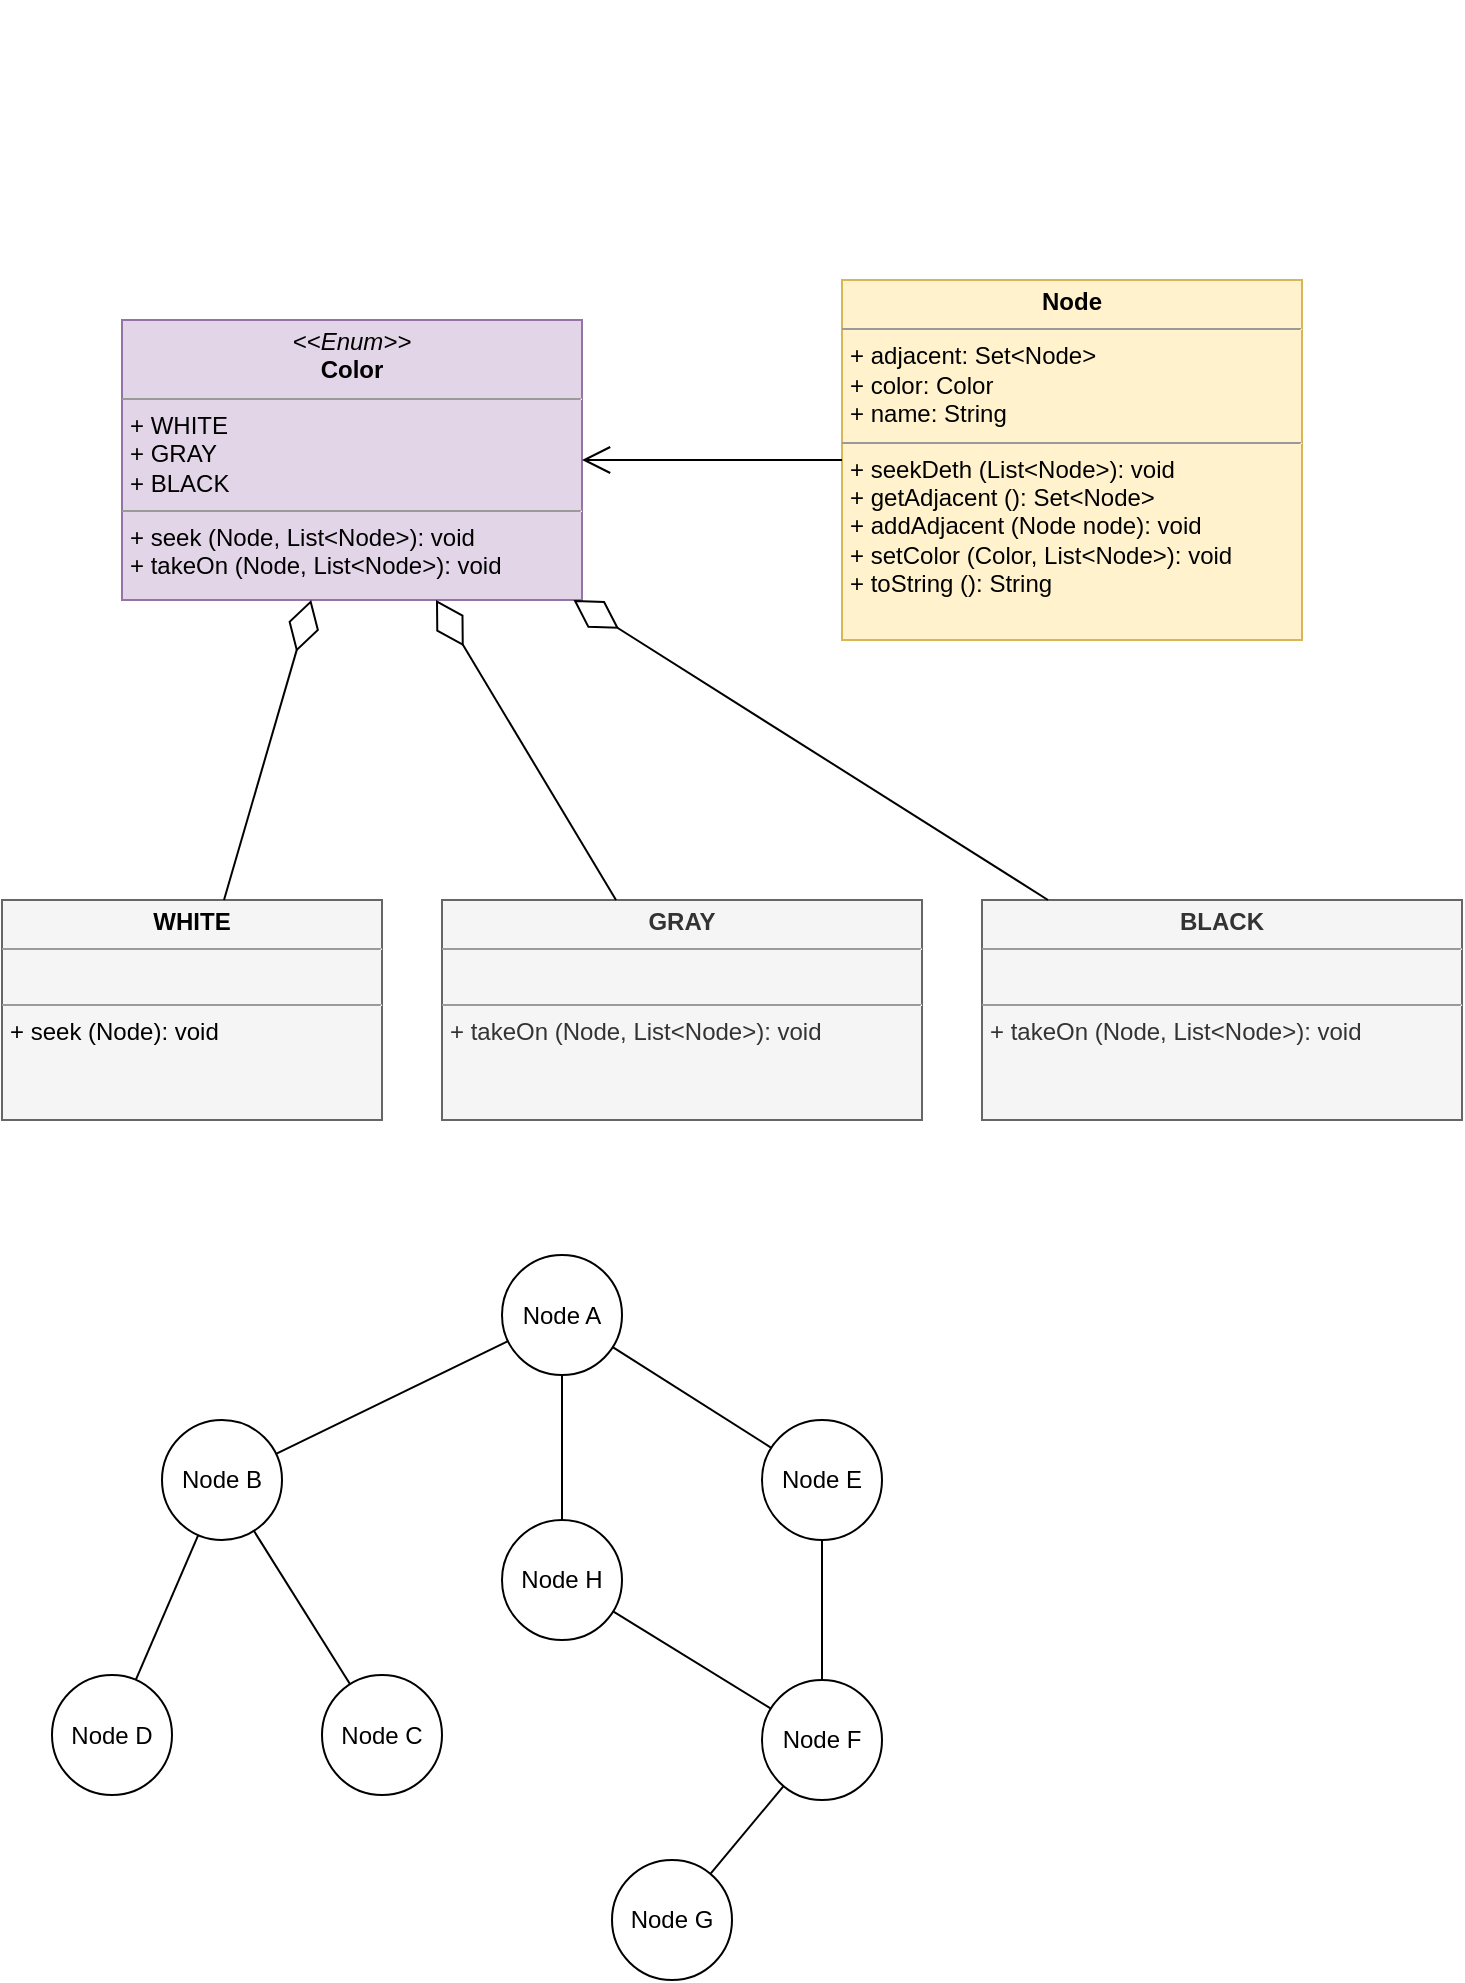 <mxfile version="20.4.0" type="device"><diagram id="MAE1O_GE0Nh3Xaj1hW1M" name="Page-1"><mxGraphModel dx="1422" dy="766" grid="1" gridSize="10" guides="1" tooltips="1" connect="1" arrows="1" fold="1" page="1" pageScale="1" pageWidth="850" pageHeight="1100" math="0" shadow="0"><root><mxCell id="0"/><mxCell id="1" parent="0"/><mxCell id="bB0QWYfTVtQCnlY02Otp-1" value="&lt;h1&gt;State Pattern With Enum&lt;/h1&gt;&lt;p&gt;Design Pattern com Java, Projeto Orientado a Objectos guiado por Padrões, Eduardo Guerra, 2013.&lt;/p&gt;" style="text;html=1;strokeColor=none;fillColor=none;spacing=5;spacingTop=-20;whiteSpace=wrap;overflow=hidden;rounded=0;fontColor=#FFFFFF;" parent="1" vertex="1"><mxGeometry x="30" y="20" width="610" height="90" as="geometry"/></mxCell><mxCell id="bB0QWYfTVtQCnlY02Otp-2" value="&lt;p style=&quot;margin:0px;margin-top:4px;text-align:center;&quot;&gt;&lt;i&gt;&amp;lt;&amp;lt;Enum&amp;gt;&amp;gt;&lt;/i&gt;&lt;br&gt;&lt;b&gt;Color&lt;/b&gt;&lt;/p&gt;&lt;hr size=&quot;1&quot;&gt;&lt;p style=&quot;margin:0px;margin-left:4px;&quot;&gt;+ WHITE&lt;br&gt;+ GRAY&lt;br&gt;+ BLACK&lt;/p&gt;&lt;hr size=&quot;1&quot;&gt;&lt;p style=&quot;margin:0px;margin-left:4px;&quot;&gt;+ seek (Node, List&amp;lt;Node&amp;gt;): void&lt;br&gt;+ takeOn (Node, List&amp;lt;Node&amp;gt;): void&lt;/p&gt;" style="verticalAlign=top;align=left;overflow=fill;fontSize=12;fontFamily=Helvetica;html=1;fillColor=#e1d5e7;strokeColor=#9673a6;fontColor=#000000;" parent="1" vertex="1"><mxGeometry x="90" y="170" width="230" height="140" as="geometry"/></mxCell><mxCell id="bB0QWYfTVtQCnlY02Otp-3" value="&lt;p style=&quot;margin:0px;margin-top:4px;text-align:center;&quot;&gt;&lt;b&gt;Node&lt;/b&gt;&lt;/p&gt;&lt;hr size=&quot;1&quot;&gt;&lt;p style=&quot;margin:0px;margin-left:4px;&quot;&gt;+ adjacent: Set&amp;lt;Node&amp;gt;&lt;br&gt;+ color: Color&lt;/p&gt;&lt;p style=&quot;margin:0px;margin-left:4px;&quot;&gt;+ name: String&lt;/p&gt;&lt;hr size=&quot;1&quot;&gt;&lt;p style=&quot;margin:0px;margin-left:4px;&quot;&gt;+ seekDeth (List&amp;lt;Node&amp;gt;): void&lt;br&gt;+ getAdjacent (): Set&amp;lt;Node&amp;gt;&lt;/p&gt;&lt;p style=&quot;margin:0px;margin-left:4px;&quot;&gt;+ addAdjacent (Node node): void&lt;/p&gt;&lt;p style=&quot;margin:0px;margin-left:4px;&quot;&gt;+ setColor (Color, List&amp;lt;Node&amp;gt;): void&lt;/p&gt;&lt;p style=&quot;margin:0px;margin-left:4px;&quot;&gt;+ toString (): String&lt;/p&gt;" style="verticalAlign=top;align=left;overflow=fill;fontSize=12;fontFamily=Helvetica;html=1;fillColor=#fff2cc;strokeColor=#d6b656;fontColor=#000000;" parent="1" vertex="1"><mxGeometry x="450" y="150" width="230" height="180" as="geometry"/></mxCell><mxCell id="bB0QWYfTVtQCnlY02Otp-5" value="" style="endArrow=open;endFill=1;endSize=12;html=1;rounded=0;" parent="1" source="bB0QWYfTVtQCnlY02Otp-3" target="bB0QWYfTVtQCnlY02Otp-2" edge="1"><mxGeometry width="160" relative="1" as="geometry"><mxPoint x="260" y="400" as="sourcePoint"/><mxPoint x="420" y="400" as="targetPoint"/></mxGeometry></mxCell><mxCell id="bB0QWYfTVtQCnlY02Otp-6" value="&lt;p style=&quot;margin:0px;margin-top:4px;text-align:center;&quot;&gt;&lt;b&gt;WHITE&lt;/b&gt;&lt;/p&gt;&lt;hr size=&quot;1&quot;&gt;&lt;p style=&quot;margin:0px;margin-left:4px;&quot;&gt;&lt;br&gt;&lt;/p&gt;&lt;hr size=&quot;1&quot;&gt;&lt;p style=&quot;margin:0px;margin-left:4px;&quot;&gt;+ seek (Node): void&lt;br&gt;&lt;/p&gt;" style="verticalAlign=top;align=left;overflow=fill;fontSize=12;fontFamily=Helvetica;html=1;fillColor=#f5f5f5;fontColor=#000000;strokeColor=#666666;" parent="1" vertex="1"><mxGeometry x="30" y="460" width="190" height="110" as="geometry"/></mxCell><mxCell id="bB0QWYfTVtQCnlY02Otp-8" value="&lt;p style=&quot;margin:0px;margin-top:4px;text-align:center;&quot;&gt;&lt;b&gt;GRAY&lt;/b&gt;&lt;/p&gt;&lt;hr size=&quot;1&quot;&gt;&lt;p style=&quot;margin:0px;margin-left:4px;&quot;&gt;&lt;br&gt;&lt;/p&gt;&lt;hr size=&quot;1&quot;&gt;&lt;p style=&quot;margin:0px;margin-left:4px;&quot;&gt;+ takeOn (Node, List&amp;lt;Node&amp;gt;): void&lt;br&gt;&lt;/p&gt;" style="verticalAlign=top;align=left;overflow=fill;fontSize=12;fontFamily=Helvetica;html=1;fillColor=#f5f5f5;fontColor=#333333;strokeColor=#666666;" parent="1" vertex="1"><mxGeometry x="250" y="460" width="240" height="110" as="geometry"/></mxCell><mxCell id="bB0QWYfTVtQCnlY02Otp-9" value="&lt;p style=&quot;margin:0px;margin-top:4px;text-align:center;&quot;&gt;&lt;b&gt;BLACK&lt;/b&gt;&lt;/p&gt;&lt;hr size=&quot;1&quot;&gt;&lt;p style=&quot;margin:0px;margin-left:4px;&quot;&gt;&lt;br&gt;&lt;/p&gt;&lt;hr size=&quot;1&quot;&gt;&lt;p style=&quot;margin:0px;margin-left:4px;&quot;&gt;+ takeOn (Node, List&amp;lt;Node&amp;gt;): void&lt;br&gt;&lt;/p&gt;" style="verticalAlign=top;align=left;overflow=fill;fontSize=12;fontFamily=Helvetica;html=1;fillColor=#f5f5f5;fontColor=#333333;strokeColor=#666666;" parent="1" vertex="1"><mxGeometry x="520" y="460" width="240" height="110" as="geometry"/></mxCell><mxCell id="bB0QWYfTVtQCnlY02Otp-10" value="" style="endArrow=diamondThin;endFill=0;endSize=24;html=1;rounded=0;" parent="1" source="bB0QWYfTVtQCnlY02Otp-6" target="bB0QWYfTVtQCnlY02Otp-2" edge="1"><mxGeometry width="160" relative="1" as="geometry"><mxPoint x="90" y="420" as="sourcePoint"/><mxPoint x="250" y="420" as="targetPoint"/></mxGeometry></mxCell><mxCell id="bB0QWYfTVtQCnlY02Otp-11" value="" style="endArrow=diamondThin;endFill=0;endSize=24;html=1;rounded=0;" parent="1" source="bB0QWYfTVtQCnlY02Otp-8" target="bB0QWYfTVtQCnlY02Otp-2" edge="1"><mxGeometry width="160" relative="1" as="geometry"><mxPoint x="270" y="410" as="sourcePoint"/><mxPoint x="430" y="410" as="targetPoint"/></mxGeometry></mxCell><mxCell id="bB0QWYfTVtQCnlY02Otp-12" value="" style="endArrow=diamondThin;endFill=0;endSize=24;html=1;rounded=0;" parent="1" source="bB0QWYfTVtQCnlY02Otp-9" target="bB0QWYfTVtQCnlY02Otp-2" edge="1"><mxGeometry width="160" relative="1" as="geometry"><mxPoint x="390" y="420" as="sourcePoint"/><mxPoint x="550" y="420" as="targetPoint"/></mxGeometry></mxCell><mxCell id="bB0QWYfTVtQCnlY02Otp-13" value="" style="ellipse;whiteSpace=wrap;html=1;aspect=fixed;" parent="1" vertex="1"><mxGeometry x="280" y="637.5" width="60" height="60" as="geometry"/></mxCell><mxCell id="bB0QWYfTVtQCnlY02Otp-14" value="Node A" style="text;html=1;strokeColor=none;fillColor=none;align=center;verticalAlign=middle;whiteSpace=wrap;rounded=0;" parent="1" vertex="1"><mxGeometry x="285" y="655" width="50" height="25" as="geometry"/></mxCell><mxCell id="bB0QWYfTVtQCnlY02Otp-15" value="" style="ellipse;whiteSpace=wrap;html=1;aspect=fixed;" parent="1" vertex="1"><mxGeometry x="110" y="720" width="60" height="60" as="geometry"/></mxCell><mxCell id="bB0QWYfTVtQCnlY02Otp-16" value="Node B" style="text;html=1;strokeColor=none;fillColor=none;align=center;verticalAlign=middle;whiteSpace=wrap;rounded=0;" parent="1" vertex="1"><mxGeometry x="115" y="737.5" width="50" height="25" as="geometry"/></mxCell><mxCell id="bB0QWYfTVtQCnlY02Otp-17" value="" style="ellipse;whiteSpace=wrap;html=1;aspect=fixed;" parent="1" vertex="1"><mxGeometry x="410" y="720" width="60" height="60" as="geometry"/></mxCell><mxCell id="bB0QWYfTVtQCnlY02Otp-18" value="Node E" style="text;html=1;strokeColor=none;fillColor=none;align=center;verticalAlign=middle;whiteSpace=wrap;rounded=0;" parent="1" vertex="1"><mxGeometry x="415" y="737.5" width="50" height="25" as="geometry"/></mxCell><mxCell id="bB0QWYfTVtQCnlY02Otp-20" value="" style="ellipse;whiteSpace=wrap;html=1;aspect=fixed;" parent="1" vertex="1"><mxGeometry x="190" y="847.5" width="60" height="60" as="geometry"/></mxCell><mxCell id="bB0QWYfTVtQCnlY02Otp-21" value="Node C" style="text;html=1;strokeColor=none;fillColor=none;align=center;verticalAlign=middle;whiteSpace=wrap;rounded=0;" parent="1" vertex="1"><mxGeometry x="195" y="865" width="50" height="25" as="geometry"/></mxCell><mxCell id="bB0QWYfTVtQCnlY02Otp-22" value="" style="ellipse;whiteSpace=wrap;html=1;aspect=fixed;" parent="1" vertex="1"><mxGeometry x="55" y="847.5" width="60" height="60" as="geometry"/></mxCell><mxCell id="bB0QWYfTVtQCnlY02Otp-23" value="Node D" style="text;html=1;strokeColor=none;fillColor=none;align=center;verticalAlign=middle;whiteSpace=wrap;rounded=0;" parent="1" vertex="1"><mxGeometry x="60" y="865" width="50" height="25" as="geometry"/></mxCell><mxCell id="bB0QWYfTVtQCnlY02Otp-24" value="" style="ellipse;whiteSpace=wrap;html=1;aspect=fixed;" parent="1" vertex="1"><mxGeometry x="410" y="850" width="60" height="60" as="geometry"/></mxCell><mxCell id="bB0QWYfTVtQCnlY02Otp-25" value="Node F" style="text;html=1;strokeColor=none;fillColor=none;align=center;verticalAlign=middle;whiteSpace=wrap;rounded=0;" parent="1" vertex="1"><mxGeometry x="415" y="867.5" width="50" height="25" as="geometry"/></mxCell><mxCell id="bB0QWYfTVtQCnlY02Otp-26" value="" style="ellipse;whiteSpace=wrap;html=1;aspect=fixed;" parent="1" vertex="1"><mxGeometry x="335" y="940" width="60" height="60" as="geometry"/></mxCell><mxCell id="bB0QWYfTVtQCnlY02Otp-27" value="Node G" style="text;html=1;strokeColor=none;fillColor=none;align=center;verticalAlign=middle;whiteSpace=wrap;rounded=0;" parent="1" vertex="1"><mxGeometry x="340" y="957.5" width="50" height="25" as="geometry"/></mxCell><mxCell id="bB0QWYfTVtQCnlY02Otp-28" value="" style="ellipse;whiteSpace=wrap;html=1;aspect=fixed;" parent="1" vertex="1"><mxGeometry x="280" y="770" width="60" height="60" as="geometry"/></mxCell><mxCell id="bB0QWYfTVtQCnlY02Otp-29" value="Node H" style="text;html=1;strokeColor=none;fillColor=none;align=center;verticalAlign=middle;whiteSpace=wrap;rounded=0;" parent="1" vertex="1"><mxGeometry x="285" y="787.5" width="50" height="25" as="geometry"/></mxCell><mxCell id="bB0QWYfTVtQCnlY02Otp-30" value="" style="endArrow=none;html=1;rounded=0;" parent="1" source="bB0QWYfTVtQCnlY02Otp-15" target="bB0QWYfTVtQCnlY02Otp-13" edge="1"><mxGeometry width="50" height="50" relative="1" as="geometry"><mxPoint x="200" y="730" as="sourcePoint"/><mxPoint x="250" y="680" as="targetPoint"/></mxGeometry></mxCell><mxCell id="bB0QWYfTVtQCnlY02Otp-31" value="" style="endArrow=none;html=1;rounded=0;exitX=0.5;exitY=0;exitDx=0;exitDy=0;" parent="1" source="bB0QWYfTVtQCnlY02Otp-28" target="bB0QWYfTVtQCnlY02Otp-13" edge="1"><mxGeometry width="50" height="50" relative="1" as="geometry"><mxPoint x="230" y="770" as="sourcePoint"/><mxPoint x="280" y="720" as="targetPoint"/></mxGeometry></mxCell><mxCell id="bB0QWYfTVtQCnlY02Otp-32" value="" style="endArrow=none;html=1;rounded=0;" parent="1" source="bB0QWYfTVtQCnlY02Otp-20" target="bB0QWYfTVtQCnlY02Otp-15" edge="1"><mxGeometry width="50" height="50" relative="1" as="geometry"><mxPoint x="90" y="860" as="sourcePoint"/><mxPoint x="140" y="810" as="targetPoint"/></mxGeometry></mxCell><mxCell id="bB0QWYfTVtQCnlY02Otp-33" value="" style="endArrow=none;html=1;rounded=0;" parent="1" source="bB0QWYfTVtQCnlY02Otp-22" target="bB0QWYfTVtQCnlY02Otp-15" edge="1"><mxGeometry width="50" height="50" relative="1" as="geometry"><mxPoint x="60" y="850" as="sourcePoint"/><mxPoint x="110" y="800" as="targetPoint"/></mxGeometry></mxCell><mxCell id="bB0QWYfTVtQCnlY02Otp-35" value="" style="endArrow=none;html=1;rounded=0;" parent="1" source="bB0QWYfTVtQCnlY02Otp-13" target="bB0QWYfTVtQCnlY02Otp-17" edge="1"><mxGeometry width="50" height="50" relative="1" as="geometry"><mxPoint x="385" y="705" as="sourcePoint"/><mxPoint x="435" y="655" as="targetPoint"/></mxGeometry></mxCell><mxCell id="bB0QWYfTVtQCnlY02Otp-36" value="" style="endArrow=none;html=1;rounded=0;" parent="1" source="bB0QWYfTVtQCnlY02Otp-17" target="bB0QWYfTVtQCnlY02Otp-24" edge="1"><mxGeometry width="50" height="50" relative="1" as="geometry"><mxPoint x="510" y="800" as="sourcePoint"/><mxPoint x="560" y="750" as="targetPoint"/></mxGeometry></mxCell><mxCell id="bB0QWYfTVtQCnlY02Otp-37" value="" style="endArrow=none;html=1;rounded=0;" parent="1" source="bB0QWYfTVtQCnlY02Otp-28" target="bB0QWYfTVtQCnlY02Otp-24" edge="1"><mxGeometry width="50" height="50" relative="1" as="geometry"><mxPoint x="340" y="930" as="sourcePoint"/><mxPoint x="390" y="880" as="targetPoint"/></mxGeometry></mxCell><mxCell id="bB0QWYfTVtQCnlY02Otp-38" value="" style="endArrow=none;html=1;rounded=0;" parent="1" source="bB0QWYfTVtQCnlY02Otp-24" target="bB0QWYfTVtQCnlY02Otp-26" edge="1"><mxGeometry width="50" height="50" relative="1" as="geometry"><mxPoint x="470" y="860" as="sourcePoint"/><mxPoint x="520" y="810" as="targetPoint"/></mxGeometry></mxCell></root></mxGraphModel></diagram></mxfile>